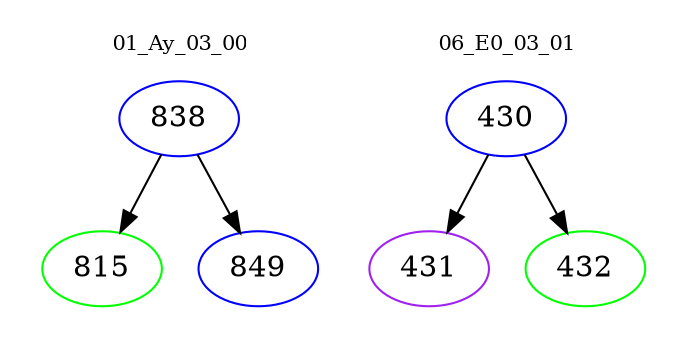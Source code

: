 digraph{
subgraph cluster_0 {
color = white
label = "01_Ay_03_00";
fontsize=10;
T0_838 [label="838", color="blue"]
T0_838 -> T0_815 [color="black"]
T0_815 [label="815", color="green"]
T0_838 -> T0_849 [color="black"]
T0_849 [label="849", color="blue"]
}
subgraph cluster_1 {
color = white
label = "06_E0_03_01";
fontsize=10;
T1_430 [label="430", color="blue"]
T1_430 -> T1_431 [color="black"]
T1_431 [label="431", color="purple"]
T1_430 -> T1_432 [color="black"]
T1_432 [label="432", color="green"]
}
}
